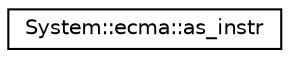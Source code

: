 digraph G
{
  edge [fontname="Helvetica",fontsize="10",labelfontname="Helvetica",labelfontsize="10"];
  node [fontname="Helvetica",fontsize="10",shape=record];
  rankdir="LR";
  Node1 [label="System::ecma::as_instr",height=0.2,width=0.4,color="black", fillcolor="white", style="filled",URL="$class_system_1_1ecma_1_1as__instr.html"];
}
